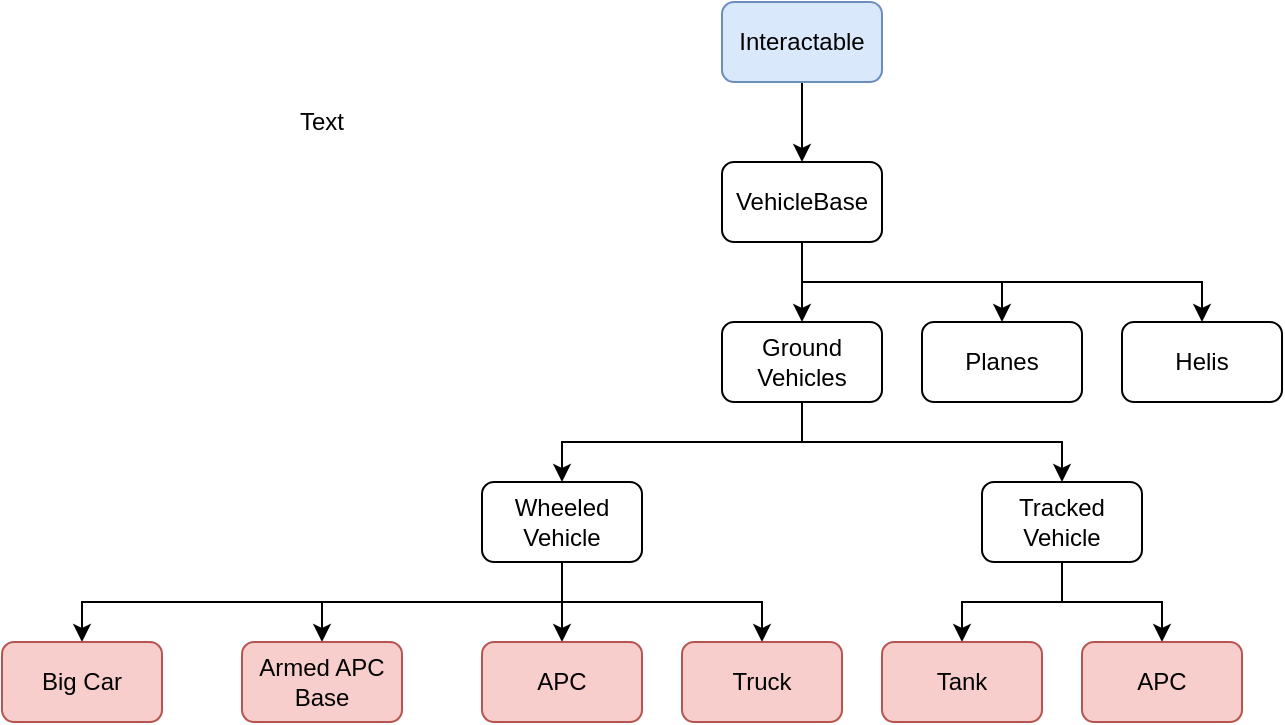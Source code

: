 <mxfile version="24.3.1" type="device">
  <diagram name="Page-1" id="53ySDQYK-rouJDYQfKEl">
    <mxGraphModel dx="1816" dy="514" grid="1" gridSize="10" guides="1" tooltips="1" connect="1" arrows="1" fold="1" page="1" pageScale="1" pageWidth="827" pageHeight="1169" math="0" shadow="0">
      <root>
        <mxCell id="0" />
        <mxCell id="1" parent="0" />
        <mxCell id="ieKP5hc3uYDtcVBomjVJ-16" style="edgeStyle=orthogonalEdgeStyle;rounded=0;orthogonalLoop=1;jettySize=auto;html=1;exitX=0.5;exitY=1;exitDx=0;exitDy=0;entryX=0.5;entryY=0;entryDx=0;entryDy=0;" edge="1" parent="1" source="ieKP5hc3uYDtcVBomjVJ-3" target="ieKP5hc3uYDtcVBomjVJ-5">
          <mxGeometry relative="1" as="geometry" />
        </mxCell>
        <mxCell id="ieKP5hc3uYDtcVBomjVJ-3" value="Interactable" style="rounded=1;whiteSpace=wrap;html=1;fillColor=#dae8fc;strokeColor=#6c8ebf;" vertex="1" parent="1">
          <mxGeometry x="280" y="40" width="80" height="40" as="geometry" />
        </mxCell>
        <mxCell id="ieKP5hc3uYDtcVBomjVJ-14" style="edgeStyle=orthogonalEdgeStyle;rounded=0;orthogonalLoop=1;jettySize=auto;html=1;exitX=0.5;exitY=1;exitDx=0;exitDy=0;entryX=0.5;entryY=0;entryDx=0;entryDy=0;" edge="1" parent="1" source="ieKP5hc3uYDtcVBomjVJ-28" target="ieKP5hc3uYDtcVBomjVJ-6">
          <mxGeometry relative="1" as="geometry" />
        </mxCell>
        <mxCell id="ieKP5hc3uYDtcVBomjVJ-15" style="edgeStyle=orthogonalEdgeStyle;rounded=0;orthogonalLoop=1;jettySize=auto;html=1;exitX=0.5;exitY=1;exitDx=0;exitDy=0;entryX=0.5;entryY=0;entryDx=0;entryDy=0;" edge="1" parent="1" source="ieKP5hc3uYDtcVBomjVJ-28" target="ieKP5hc3uYDtcVBomjVJ-7">
          <mxGeometry relative="1" as="geometry" />
        </mxCell>
        <mxCell id="ieKP5hc3uYDtcVBomjVJ-29" style="edgeStyle=orthogonalEdgeStyle;rounded=0;orthogonalLoop=1;jettySize=auto;html=1;exitX=0.5;exitY=1;exitDx=0;exitDy=0;entryX=0.5;entryY=0;entryDx=0;entryDy=0;" edge="1" parent="1" source="ieKP5hc3uYDtcVBomjVJ-5" target="ieKP5hc3uYDtcVBomjVJ-28">
          <mxGeometry relative="1" as="geometry" />
        </mxCell>
        <mxCell id="ieKP5hc3uYDtcVBomjVJ-31" style="edgeStyle=orthogonalEdgeStyle;rounded=0;orthogonalLoop=1;jettySize=auto;html=1;exitX=0.5;exitY=1;exitDx=0;exitDy=0;entryX=0.5;entryY=0;entryDx=0;entryDy=0;" edge="1" parent="1" source="ieKP5hc3uYDtcVBomjVJ-5" target="ieKP5hc3uYDtcVBomjVJ-30">
          <mxGeometry relative="1" as="geometry" />
        </mxCell>
        <mxCell id="ieKP5hc3uYDtcVBomjVJ-33" style="edgeStyle=orthogonalEdgeStyle;rounded=0;orthogonalLoop=1;jettySize=auto;html=1;exitX=0.5;exitY=1;exitDx=0;exitDy=0;entryX=0.5;entryY=0;entryDx=0;entryDy=0;" edge="1" parent="1" source="ieKP5hc3uYDtcVBomjVJ-5" target="ieKP5hc3uYDtcVBomjVJ-32">
          <mxGeometry relative="1" as="geometry" />
        </mxCell>
        <mxCell id="ieKP5hc3uYDtcVBomjVJ-5" value="VehicleBase" style="rounded=1;whiteSpace=wrap;html=1;" vertex="1" parent="1">
          <mxGeometry x="280" y="120" width="80" height="40" as="geometry" />
        </mxCell>
        <mxCell id="ieKP5hc3uYDtcVBomjVJ-23" style="edgeStyle=orthogonalEdgeStyle;rounded=0;orthogonalLoop=1;jettySize=auto;html=1;exitX=0.5;exitY=1;exitDx=0;exitDy=0;entryX=0.5;entryY=0;entryDx=0;entryDy=0;" edge="1" parent="1" source="ieKP5hc3uYDtcVBomjVJ-6" target="ieKP5hc3uYDtcVBomjVJ-20">
          <mxGeometry relative="1" as="geometry" />
        </mxCell>
        <mxCell id="ieKP5hc3uYDtcVBomjVJ-24" style="edgeStyle=orthogonalEdgeStyle;rounded=0;orthogonalLoop=1;jettySize=auto;html=1;exitX=0.5;exitY=1;exitDx=0;exitDy=0;entryX=0.5;entryY=0;entryDx=0;entryDy=0;" edge="1" parent="1" source="ieKP5hc3uYDtcVBomjVJ-6" target="ieKP5hc3uYDtcVBomjVJ-11">
          <mxGeometry relative="1" as="geometry" />
        </mxCell>
        <mxCell id="ieKP5hc3uYDtcVBomjVJ-25" style="edgeStyle=orthogonalEdgeStyle;rounded=0;orthogonalLoop=1;jettySize=auto;html=1;exitX=0.5;exitY=1;exitDx=0;exitDy=0;entryX=0.5;entryY=0;entryDx=0;entryDy=0;" edge="1" parent="1" source="ieKP5hc3uYDtcVBomjVJ-6" target="ieKP5hc3uYDtcVBomjVJ-19">
          <mxGeometry relative="1" as="geometry" />
        </mxCell>
        <mxCell id="ieKP5hc3uYDtcVBomjVJ-39" style="edgeStyle=orthogonalEdgeStyle;rounded=0;orthogonalLoop=1;jettySize=auto;html=1;exitX=0.5;exitY=1;exitDx=0;exitDy=0;entryX=0.5;entryY=0;entryDx=0;entryDy=0;" edge="1" parent="1" source="ieKP5hc3uYDtcVBomjVJ-6" target="ieKP5hc3uYDtcVBomjVJ-36">
          <mxGeometry relative="1" as="geometry" />
        </mxCell>
        <mxCell id="ieKP5hc3uYDtcVBomjVJ-6" value="Wheeled Vehicle" style="rounded=1;whiteSpace=wrap;html=1;" vertex="1" parent="1">
          <mxGeometry x="160" y="280" width="80" height="40" as="geometry" />
        </mxCell>
        <mxCell id="ieKP5hc3uYDtcVBomjVJ-22" style="edgeStyle=orthogonalEdgeStyle;rounded=0;orthogonalLoop=1;jettySize=auto;html=1;exitX=0.5;exitY=1;exitDx=0;exitDy=0;entryX=0.5;entryY=0;entryDx=0;entryDy=0;" edge="1" parent="1" source="ieKP5hc3uYDtcVBomjVJ-7" target="ieKP5hc3uYDtcVBomjVJ-21">
          <mxGeometry relative="1" as="geometry" />
        </mxCell>
        <mxCell id="ieKP5hc3uYDtcVBomjVJ-27" style="edgeStyle=orthogonalEdgeStyle;rounded=0;orthogonalLoop=1;jettySize=auto;html=1;exitX=0.5;exitY=1;exitDx=0;exitDy=0;entryX=0.5;entryY=0;entryDx=0;entryDy=0;" edge="1" parent="1" source="ieKP5hc3uYDtcVBomjVJ-7" target="ieKP5hc3uYDtcVBomjVJ-26">
          <mxGeometry relative="1" as="geometry" />
        </mxCell>
        <mxCell id="ieKP5hc3uYDtcVBomjVJ-7" value="Tracked Vehicle" style="rounded=1;whiteSpace=wrap;html=1;" vertex="1" parent="1">
          <mxGeometry x="410" y="280" width="80" height="40" as="geometry" />
        </mxCell>
        <mxCell id="ieKP5hc3uYDtcVBomjVJ-11" value="Truck" style="rounded=1;whiteSpace=wrap;html=1;fillColor=#f8cecc;strokeColor=#b85450;" vertex="1" parent="1">
          <mxGeometry x="260" y="360" width="80" height="40" as="geometry" />
        </mxCell>
        <mxCell id="ieKP5hc3uYDtcVBomjVJ-19" value="APC" style="rounded=1;whiteSpace=wrap;html=1;fillColor=#f8cecc;strokeColor=#b85450;" vertex="1" parent="1">
          <mxGeometry x="160" y="360" width="80" height="40" as="geometry" />
        </mxCell>
        <mxCell id="ieKP5hc3uYDtcVBomjVJ-20" value="Big Car" style="rounded=1;whiteSpace=wrap;html=1;fillColor=#f8cecc;strokeColor=#b85450;" vertex="1" parent="1">
          <mxGeometry x="-80" y="360" width="80" height="40" as="geometry" />
        </mxCell>
        <mxCell id="ieKP5hc3uYDtcVBomjVJ-21" value="APC" style="rounded=1;whiteSpace=wrap;html=1;fillColor=#f8cecc;strokeColor=#b85450;" vertex="1" parent="1">
          <mxGeometry x="460" y="360" width="80" height="40" as="geometry" />
        </mxCell>
        <mxCell id="ieKP5hc3uYDtcVBomjVJ-26" value="Tank" style="rounded=1;whiteSpace=wrap;html=1;fillColor=#f8cecc;strokeColor=#b85450;" vertex="1" parent="1">
          <mxGeometry x="360" y="360" width="80" height="40" as="geometry" />
        </mxCell>
        <mxCell id="ieKP5hc3uYDtcVBomjVJ-28" value="Ground Vehicles" style="rounded=1;whiteSpace=wrap;html=1;" vertex="1" parent="1">
          <mxGeometry x="280" y="200" width="80" height="40" as="geometry" />
        </mxCell>
        <mxCell id="ieKP5hc3uYDtcVBomjVJ-30" value="Planes" style="rounded=1;whiteSpace=wrap;html=1;" vertex="1" parent="1">
          <mxGeometry x="380" y="200" width="80" height="40" as="geometry" />
        </mxCell>
        <mxCell id="ieKP5hc3uYDtcVBomjVJ-32" value="Helis" style="rounded=1;whiteSpace=wrap;html=1;" vertex="1" parent="1">
          <mxGeometry x="480" y="200" width="80" height="40" as="geometry" />
        </mxCell>
        <mxCell id="ieKP5hc3uYDtcVBomjVJ-34" value="Text" style="text;html=1;align=center;verticalAlign=middle;whiteSpace=wrap;rounded=0;" vertex="1" parent="1">
          <mxGeometry x="40" y="40" width="80" height="120" as="geometry" />
        </mxCell>
        <mxCell id="ieKP5hc3uYDtcVBomjVJ-36" value="Armed APC Base" style="rounded=1;whiteSpace=wrap;html=1;fillColor=#f8cecc;strokeColor=#b85450;" vertex="1" parent="1">
          <mxGeometry x="40" y="360" width="80" height="40" as="geometry" />
        </mxCell>
      </root>
    </mxGraphModel>
  </diagram>
</mxfile>
